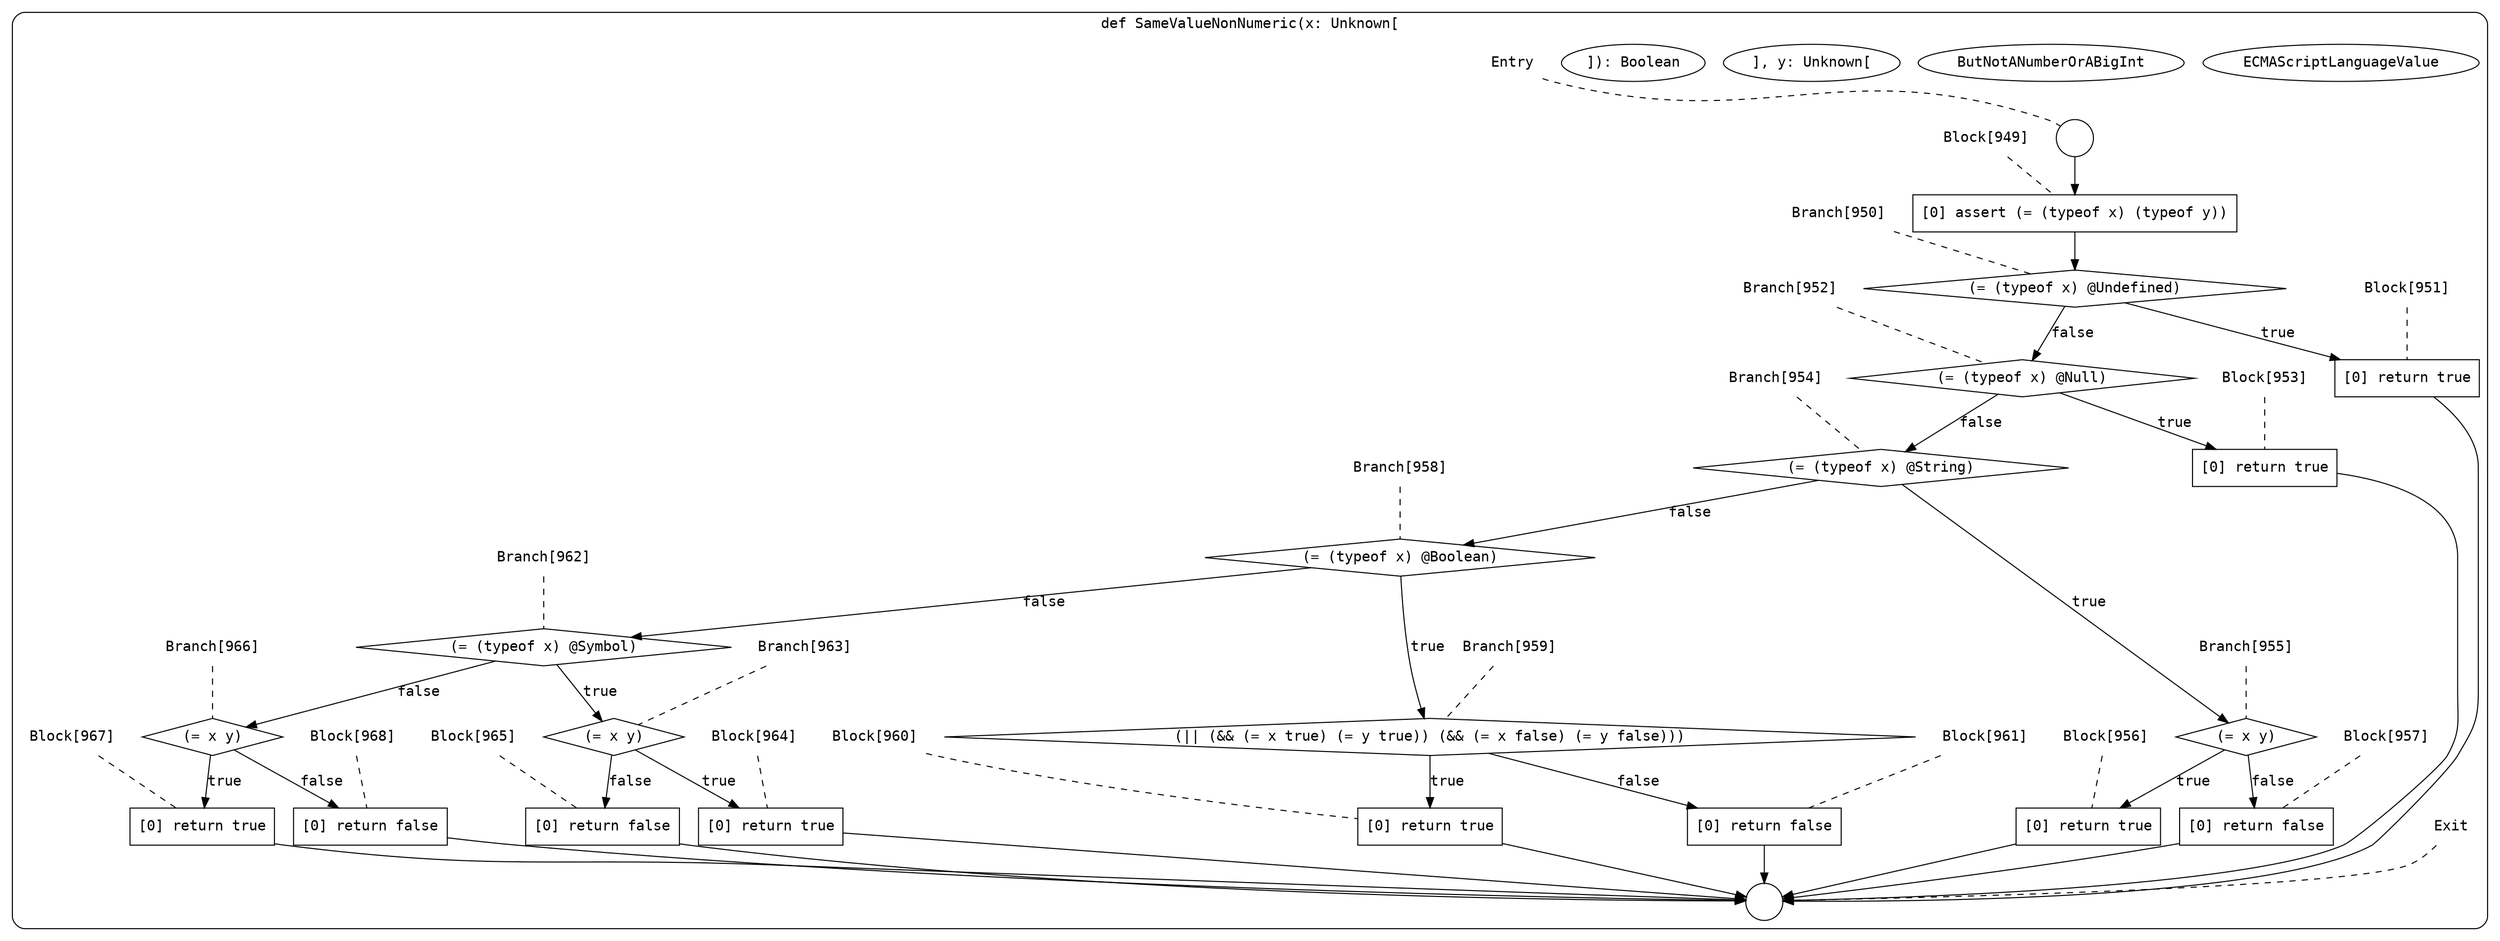 digraph {
  graph [fontname = "Consolas"]
  node [fontname = "Consolas"]
  edge [fontname = "Consolas"]
  subgraph cluster125 {
    label = "def SameValueNonNumeric(x: Unknown["ECMAScriptLanguageValue,ButNotANumberOrABigInt"], y: Unknown["ECMAScriptLanguageValue,ButNotANumberOrABigInt"]): Boolean"
    style = rounded
    cluster125_entry_name [shape=none, label=<<font color="black">Entry</font>>]
    cluster125_entry_name -> cluster125_entry [arrowhead=none, color="black", style=dashed]
    cluster125_entry [shape=circle label=" " color="black" fillcolor="white" style=filled]
    cluster125_entry -> node949 [color="black"]
    cluster125_exit_name [shape=none, label=<<font color="black">Exit</font>>]
    cluster125_exit_name -> cluster125_exit [arrowhead=none, color="black", style=dashed]
    cluster125_exit [shape=circle label=" " color="black" fillcolor="white" style=filled]
    node949_name [shape=none, label=<<font color="black">Block[949]</font>>]
    node949_name -> node949 [arrowhead=none, color="black", style=dashed]
    node949 [shape=box, label=<<font color="black">[0] assert (= (typeof x) (typeof y))<BR ALIGN="LEFT"/></font>> color="black" fillcolor="white", style=filled]
    node949 -> node950 [color="black"]
    node950_name [shape=none, label=<<font color="black">Branch[950]</font>>]
    node950_name -> node950 [arrowhead=none, color="black", style=dashed]
    node950 [shape=diamond, label=<<font color="black">(= (typeof x) @Undefined)</font>> color="black" fillcolor="white", style=filled]
    node950 -> node951 [label=<<font color="black">true</font>> color="black"]
    node950 -> node952 [label=<<font color="black">false</font>> color="black"]
    node951_name [shape=none, label=<<font color="black">Block[951]</font>>]
    node951_name -> node951 [arrowhead=none, color="black", style=dashed]
    node951 [shape=box, label=<<font color="black">[0] return true<BR ALIGN="LEFT"/></font>> color="black" fillcolor="white", style=filled]
    node951 -> cluster125_exit [color="black"]
    node952_name [shape=none, label=<<font color="black">Branch[952]</font>>]
    node952_name -> node952 [arrowhead=none, color="black", style=dashed]
    node952 [shape=diamond, label=<<font color="black">(= (typeof x) @Null)</font>> color="black" fillcolor="white", style=filled]
    node952 -> node953 [label=<<font color="black">true</font>> color="black"]
    node952 -> node954 [label=<<font color="black">false</font>> color="black"]
    node953_name [shape=none, label=<<font color="black">Block[953]</font>>]
    node953_name -> node953 [arrowhead=none, color="black", style=dashed]
    node953 [shape=box, label=<<font color="black">[0] return true<BR ALIGN="LEFT"/></font>> color="black" fillcolor="white", style=filled]
    node953 -> cluster125_exit [color="black"]
    node954_name [shape=none, label=<<font color="black">Branch[954]</font>>]
    node954_name -> node954 [arrowhead=none, color="black", style=dashed]
    node954 [shape=diamond, label=<<font color="black">(= (typeof x) @String)</font>> color="black" fillcolor="white", style=filled]
    node954 -> node955 [label=<<font color="black">true</font>> color="black"]
    node954 -> node958 [label=<<font color="black">false</font>> color="black"]
    node955_name [shape=none, label=<<font color="black">Branch[955]</font>>]
    node955_name -> node955 [arrowhead=none, color="black", style=dashed]
    node955 [shape=diamond, label=<<font color="black">(= x y)</font>> color="black" fillcolor="white", style=filled]
    node955 -> node956 [label=<<font color="black">true</font>> color="black"]
    node955 -> node957 [label=<<font color="black">false</font>> color="black"]
    node958_name [shape=none, label=<<font color="black">Branch[958]</font>>]
    node958_name -> node958 [arrowhead=none, color="black", style=dashed]
    node958 [shape=diamond, label=<<font color="black">(= (typeof x) @Boolean)</font>> color="black" fillcolor="white", style=filled]
    node958 -> node959 [label=<<font color="black">true</font>> color="black"]
    node958 -> node962 [label=<<font color="black">false</font>> color="black"]
    node956_name [shape=none, label=<<font color="black">Block[956]</font>>]
    node956_name -> node956 [arrowhead=none, color="black", style=dashed]
    node956 [shape=box, label=<<font color="black">[0] return true<BR ALIGN="LEFT"/></font>> color="black" fillcolor="white", style=filled]
    node956 -> cluster125_exit [color="black"]
    node957_name [shape=none, label=<<font color="black">Block[957]</font>>]
    node957_name -> node957 [arrowhead=none, color="black", style=dashed]
    node957 [shape=box, label=<<font color="black">[0] return false<BR ALIGN="LEFT"/></font>> color="black" fillcolor="white", style=filled]
    node957 -> cluster125_exit [color="black"]
    node959_name [shape=none, label=<<font color="black">Branch[959]</font>>]
    node959_name -> node959 [arrowhead=none, color="black", style=dashed]
    node959 [shape=diamond, label=<<font color="black">(|| (&amp;&amp; (= x true) (= y true)) (&amp;&amp; (= x false) (= y false)))</font>> color="black" fillcolor="white", style=filled]
    node959 -> node960 [label=<<font color="black">true</font>> color="black"]
    node959 -> node961 [label=<<font color="black">false</font>> color="black"]
    node962_name [shape=none, label=<<font color="black">Branch[962]</font>>]
    node962_name -> node962 [arrowhead=none, color="black", style=dashed]
    node962 [shape=diamond, label=<<font color="black">(= (typeof x) @Symbol)</font>> color="black" fillcolor="white", style=filled]
    node962 -> node963 [label=<<font color="black">true</font>> color="black"]
    node962 -> node966 [label=<<font color="black">false</font>> color="black"]
    node960_name [shape=none, label=<<font color="black">Block[960]</font>>]
    node960_name -> node960 [arrowhead=none, color="black", style=dashed]
    node960 [shape=box, label=<<font color="black">[0] return true<BR ALIGN="LEFT"/></font>> color="black" fillcolor="white", style=filled]
    node960 -> cluster125_exit [color="black"]
    node961_name [shape=none, label=<<font color="black">Block[961]</font>>]
    node961_name -> node961 [arrowhead=none, color="black", style=dashed]
    node961 [shape=box, label=<<font color="black">[0] return false<BR ALIGN="LEFT"/></font>> color="black" fillcolor="white", style=filled]
    node961 -> cluster125_exit [color="black"]
    node963_name [shape=none, label=<<font color="black">Branch[963]</font>>]
    node963_name -> node963 [arrowhead=none, color="black", style=dashed]
    node963 [shape=diamond, label=<<font color="black">(= x y)</font>> color="black" fillcolor="white", style=filled]
    node963 -> node964 [label=<<font color="black">true</font>> color="black"]
    node963 -> node965 [label=<<font color="black">false</font>> color="black"]
    node966_name [shape=none, label=<<font color="black">Branch[966]</font>>]
    node966_name -> node966 [arrowhead=none, color="black", style=dashed]
    node966 [shape=diamond, label=<<font color="black">(= x y)</font>> color="black" fillcolor="white", style=filled]
    node966 -> node967 [label=<<font color="black">true</font>> color="black"]
    node966 -> node968 [label=<<font color="black">false</font>> color="black"]
    node964_name [shape=none, label=<<font color="black">Block[964]</font>>]
    node964_name -> node964 [arrowhead=none, color="black", style=dashed]
    node964 [shape=box, label=<<font color="black">[0] return true<BR ALIGN="LEFT"/></font>> color="black" fillcolor="white", style=filled]
    node964 -> cluster125_exit [color="black"]
    node965_name [shape=none, label=<<font color="black">Block[965]</font>>]
    node965_name -> node965 [arrowhead=none, color="black", style=dashed]
    node965 [shape=box, label=<<font color="black">[0] return false<BR ALIGN="LEFT"/></font>> color="black" fillcolor="white", style=filled]
    node965 -> cluster125_exit [color="black"]
    node967_name [shape=none, label=<<font color="black">Block[967]</font>>]
    node967_name -> node967 [arrowhead=none, color="black", style=dashed]
    node967 [shape=box, label=<<font color="black">[0] return true<BR ALIGN="LEFT"/></font>> color="black" fillcolor="white", style=filled]
    node967 -> cluster125_exit [color="black"]
    node968_name [shape=none, label=<<font color="black">Block[968]</font>>]
    node968_name -> node968 [arrowhead=none, color="black", style=dashed]
    node968 [shape=box, label=<<font color="black">[0] return false<BR ALIGN="LEFT"/></font>> color="black" fillcolor="white", style=filled]
    node968 -> cluster125_exit [color="black"]
  }
}